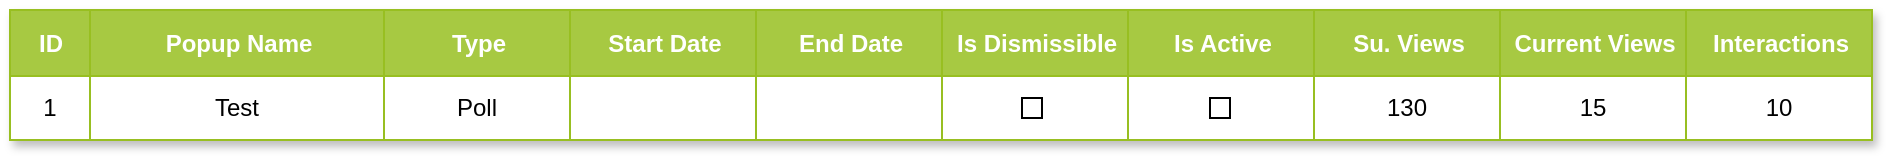 <mxfile version="21.3.2" type="github">
  <diagram name="Page-1" id="TvVP--hTTZ7JS1iYv5z9">
    <mxGraphModel dx="1195" dy="1757" grid="1" gridSize="10" guides="1" tooltips="1" connect="1" arrows="1" fold="1" page="1" pageScale="1" pageWidth="850" pageHeight="1100" math="0" shadow="0">
      <root>
        <mxCell id="0" />
        <mxCell id="1" parent="0" />
        <mxCell id="BhC0ykpDN5b_gu4P3pER-1" value="Assets" style="childLayout=tableLayout;recursiveResize=0;strokeColor=#98bf21;fillColor=#A7C942;shadow=1;" vertex="1" parent="1">
          <mxGeometry x="10" y="-1080" width="931" height="65" as="geometry" />
        </mxCell>
        <mxCell id="BhC0ykpDN5b_gu4P3pER-2" style="shape=tableRow;horizontal=0;startSize=0;swimlaneHead=0;swimlaneBody=0;top=0;left=0;bottom=0;right=0;dropTarget=0;collapsible=0;recursiveResize=0;expand=0;fontStyle=0;strokeColor=inherit;fillColor=#ffffff;" vertex="1" parent="BhC0ykpDN5b_gu4P3pER-1">
          <mxGeometry width="931" height="33" as="geometry" />
        </mxCell>
        <mxCell id="BhC0ykpDN5b_gu4P3pER-3" value="ID" style="connectable=0;recursiveResize=0;strokeColor=inherit;fillColor=#A7C942;align=center;fontStyle=1;fontColor=#FFFFFF;html=1;" vertex="1" parent="BhC0ykpDN5b_gu4P3pER-2">
          <mxGeometry width="40" height="33" as="geometry">
            <mxRectangle width="40" height="33" as="alternateBounds" />
          </mxGeometry>
        </mxCell>
        <mxCell id="BhC0ykpDN5b_gu4P3pER-4" value="Popup Name" style="connectable=0;recursiveResize=0;strokeColor=inherit;fillColor=#A7C942;align=center;fontStyle=1;fontColor=#FFFFFF;html=1;" vertex="1" parent="BhC0ykpDN5b_gu4P3pER-2">
          <mxGeometry x="40" width="147" height="33" as="geometry">
            <mxRectangle width="147" height="33" as="alternateBounds" />
          </mxGeometry>
        </mxCell>
        <mxCell id="BhC0ykpDN5b_gu4P3pER-5" value="Type" style="connectable=0;recursiveResize=0;strokeColor=inherit;fillColor=#A7C942;align=center;fontStyle=1;fontColor=#FFFFFF;html=1;" vertex="1" parent="BhC0ykpDN5b_gu4P3pER-2">
          <mxGeometry x="187" width="93" height="33" as="geometry">
            <mxRectangle width="93" height="33" as="alternateBounds" />
          </mxGeometry>
        </mxCell>
        <mxCell id="BhC0ykpDN5b_gu4P3pER-22" value="Start Date" style="connectable=0;recursiveResize=0;strokeColor=inherit;fillColor=#A7C942;align=center;fontStyle=1;fontColor=#FFFFFF;html=1;" vertex="1" parent="BhC0ykpDN5b_gu4P3pER-2">
          <mxGeometry x="280" width="93" height="33" as="geometry">
            <mxRectangle width="93" height="33" as="alternateBounds" />
          </mxGeometry>
        </mxCell>
        <mxCell id="BhC0ykpDN5b_gu4P3pER-27" value="End Date" style="connectable=0;recursiveResize=0;strokeColor=inherit;fillColor=#A7C942;align=center;fontStyle=1;fontColor=#FFFFFF;html=1;" vertex="1" parent="BhC0ykpDN5b_gu4P3pER-2">
          <mxGeometry x="373" width="93" height="33" as="geometry">
            <mxRectangle width="93" height="33" as="alternateBounds" />
          </mxGeometry>
        </mxCell>
        <mxCell id="BhC0ykpDN5b_gu4P3pER-32" value="Is Dismissible" style="connectable=0;recursiveResize=0;strokeColor=inherit;fillColor=#A7C942;align=center;fontStyle=1;fontColor=#FFFFFF;html=1;" vertex="1" parent="BhC0ykpDN5b_gu4P3pER-2">
          <mxGeometry x="466" width="93" height="33" as="geometry">
            <mxRectangle width="93" height="33" as="alternateBounds" />
          </mxGeometry>
        </mxCell>
        <mxCell id="BhC0ykpDN5b_gu4P3pER-37" value="Is Active" style="connectable=0;recursiveResize=0;strokeColor=inherit;fillColor=#A7C942;align=center;fontStyle=1;fontColor=#FFFFFF;html=1;" vertex="1" parent="BhC0ykpDN5b_gu4P3pER-2">
          <mxGeometry x="559" width="93" height="33" as="geometry">
            <mxRectangle width="93" height="33" as="alternateBounds" />
          </mxGeometry>
        </mxCell>
        <mxCell id="BhC0ykpDN5b_gu4P3pER-50" value="Su. Views" style="connectable=0;recursiveResize=0;strokeColor=inherit;fillColor=#A7C942;align=center;fontStyle=1;fontColor=#FFFFFF;html=1;" vertex="1" parent="BhC0ykpDN5b_gu4P3pER-2">
          <mxGeometry x="652" width="93" height="33" as="geometry">
            <mxRectangle width="93" height="33" as="alternateBounds" />
          </mxGeometry>
        </mxCell>
        <mxCell id="BhC0ykpDN5b_gu4P3pER-46" value="Current Views" style="connectable=0;recursiveResize=0;strokeColor=inherit;fillColor=#A7C942;align=center;fontStyle=1;fontColor=#FFFFFF;html=1;" vertex="1" parent="BhC0ykpDN5b_gu4P3pER-2">
          <mxGeometry x="745" width="93" height="33" as="geometry">
            <mxRectangle width="93" height="33" as="alternateBounds" />
          </mxGeometry>
        </mxCell>
        <mxCell id="BhC0ykpDN5b_gu4P3pER-48" value="Interactions" style="connectable=0;recursiveResize=0;strokeColor=inherit;fillColor=#A7C942;align=center;fontStyle=1;fontColor=#FFFFFF;html=1;" vertex="1" parent="BhC0ykpDN5b_gu4P3pER-2">
          <mxGeometry x="838" width="93" height="33" as="geometry">
            <mxRectangle width="93" height="33" as="alternateBounds" />
          </mxGeometry>
        </mxCell>
        <mxCell id="BhC0ykpDN5b_gu4P3pER-6" value="" style="shape=tableRow;horizontal=0;startSize=0;swimlaneHead=0;swimlaneBody=0;top=0;left=0;bottom=0;right=0;dropTarget=0;collapsible=0;recursiveResize=0;expand=0;fontStyle=0;strokeColor=inherit;fillColor=#ffffff;" vertex="1" parent="BhC0ykpDN5b_gu4P3pER-1">
          <mxGeometry y="33" width="931" height="32" as="geometry" />
        </mxCell>
        <mxCell id="BhC0ykpDN5b_gu4P3pER-7" value="1" style="connectable=0;recursiveResize=0;strokeColor=inherit;fillColor=inherit;align=center;whiteSpace=wrap;html=1;" vertex="1" parent="BhC0ykpDN5b_gu4P3pER-6">
          <mxGeometry width="40" height="32" as="geometry">
            <mxRectangle width="40" height="32" as="alternateBounds" />
          </mxGeometry>
        </mxCell>
        <mxCell id="BhC0ykpDN5b_gu4P3pER-8" value="Test" style="connectable=0;recursiveResize=0;strokeColor=inherit;fillColor=inherit;align=center;whiteSpace=wrap;html=1;" vertex="1" parent="BhC0ykpDN5b_gu4P3pER-6">
          <mxGeometry x="40" width="147" height="32" as="geometry">
            <mxRectangle width="147" height="32" as="alternateBounds" />
          </mxGeometry>
        </mxCell>
        <mxCell id="BhC0ykpDN5b_gu4P3pER-9" value="Poll" style="connectable=0;recursiveResize=0;strokeColor=inherit;fillColor=inherit;align=center;whiteSpace=wrap;html=1;" vertex="1" parent="BhC0ykpDN5b_gu4P3pER-6">
          <mxGeometry x="187" width="93" height="32" as="geometry">
            <mxRectangle width="93" height="32" as="alternateBounds" />
          </mxGeometry>
        </mxCell>
        <mxCell id="BhC0ykpDN5b_gu4P3pER-23" style="connectable=0;recursiveResize=0;strokeColor=inherit;fillColor=inherit;align=center;whiteSpace=wrap;html=1;" vertex="1" parent="BhC0ykpDN5b_gu4P3pER-6">
          <mxGeometry x="280" width="93" height="32" as="geometry">
            <mxRectangle width="93" height="32" as="alternateBounds" />
          </mxGeometry>
        </mxCell>
        <mxCell id="BhC0ykpDN5b_gu4P3pER-28" style="connectable=0;recursiveResize=0;strokeColor=inherit;fillColor=inherit;align=center;whiteSpace=wrap;html=1;" vertex="1" parent="BhC0ykpDN5b_gu4P3pER-6">
          <mxGeometry x="373" width="93" height="32" as="geometry">
            <mxRectangle width="93" height="32" as="alternateBounds" />
          </mxGeometry>
        </mxCell>
        <mxCell id="BhC0ykpDN5b_gu4P3pER-33" style="connectable=0;recursiveResize=0;strokeColor=inherit;fillColor=inherit;align=center;whiteSpace=wrap;html=1;" vertex="1" parent="BhC0ykpDN5b_gu4P3pER-6">
          <mxGeometry x="466" width="93" height="32" as="geometry">
            <mxRectangle width="93" height="32" as="alternateBounds" />
          </mxGeometry>
        </mxCell>
        <mxCell id="BhC0ykpDN5b_gu4P3pER-38" style="connectable=0;recursiveResize=0;strokeColor=inherit;fillColor=inherit;align=center;whiteSpace=wrap;html=1;" vertex="1" parent="BhC0ykpDN5b_gu4P3pER-6">
          <mxGeometry x="559" width="93" height="32" as="geometry">
            <mxRectangle width="93" height="32" as="alternateBounds" />
          </mxGeometry>
        </mxCell>
        <mxCell id="BhC0ykpDN5b_gu4P3pER-51" value="130" style="connectable=0;recursiveResize=0;strokeColor=inherit;fillColor=inherit;align=center;whiteSpace=wrap;html=1;" vertex="1" parent="BhC0ykpDN5b_gu4P3pER-6">
          <mxGeometry x="652" width="93" height="32" as="geometry">
            <mxRectangle width="93" height="32" as="alternateBounds" />
          </mxGeometry>
        </mxCell>
        <mxCell id="BhC0ykpDN5b_gu4P3pER-47" value="15" style="connectable=0;recursiveResize=0;strokeColor=inherit;fillColor=inherit;align=center;whiteSpace=wrap;html=1;" vertex="1" parent="BhC0ykpDN5b_gu4P3pER-6">
          <mxGeometry x="745" width="93" height="32" as="geometry">
            <mxRectangle width="93" height="32" as="alternateBounds" />
          </mxGeometry>
        </mxCell>
        <mxCell id="BhC0ykpDN5b_gu4P3pER-49" value="10" style="connectable=0;recursiveResize=0;strokeColor=inherit;fillColor=inherit;align=center;whiteSpace=wrap;html=1;" vertex="1" parent="BhC0ykpDN5b_gu4P3pER-6">
          <mxGeometry x="838" width="93" height="32" as="geometry">
            <mxRectangle width="93" height="32" as="alternateBounds" />
          </mxGeometry>
        </mxCell>
        <mxCell id="BhC0ykpDN5b_gu4P3pER-42" value="" style="whiteSpace=wrap;html=1;aspect=fixed;" vertex="1" parent="1">
          <mxGeometry x="610" y="-1036" width="10" height="10" as="geometry" />
        </mxCell>
        <mxCell id="BhC0ykpDN5b_gu4P3pER-43" value="" style="whiteSpace=wrap;html=1;aspect=fixed;" vertex="1" parent="1">
          <mxGeometry x="516" y="-1036" width="10" height="10" as="geometry" />
        </mxCell>
      </root>
    </mxGraphModel>
  </diagram>
</mxfile>
